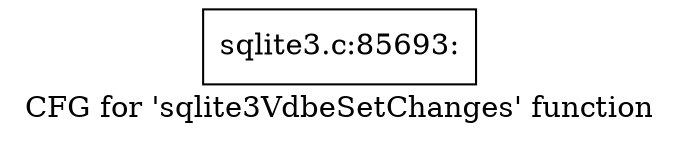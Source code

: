 digraph "CFG for 'sqlite3VdbeSetChanges' function" {
	label="CFG for 'sqlite3VdbeSetChanges' function";

	Node0x55c0f7aa7e10 [shape=record,label="{sqlite3.c:85693:}"];
}
